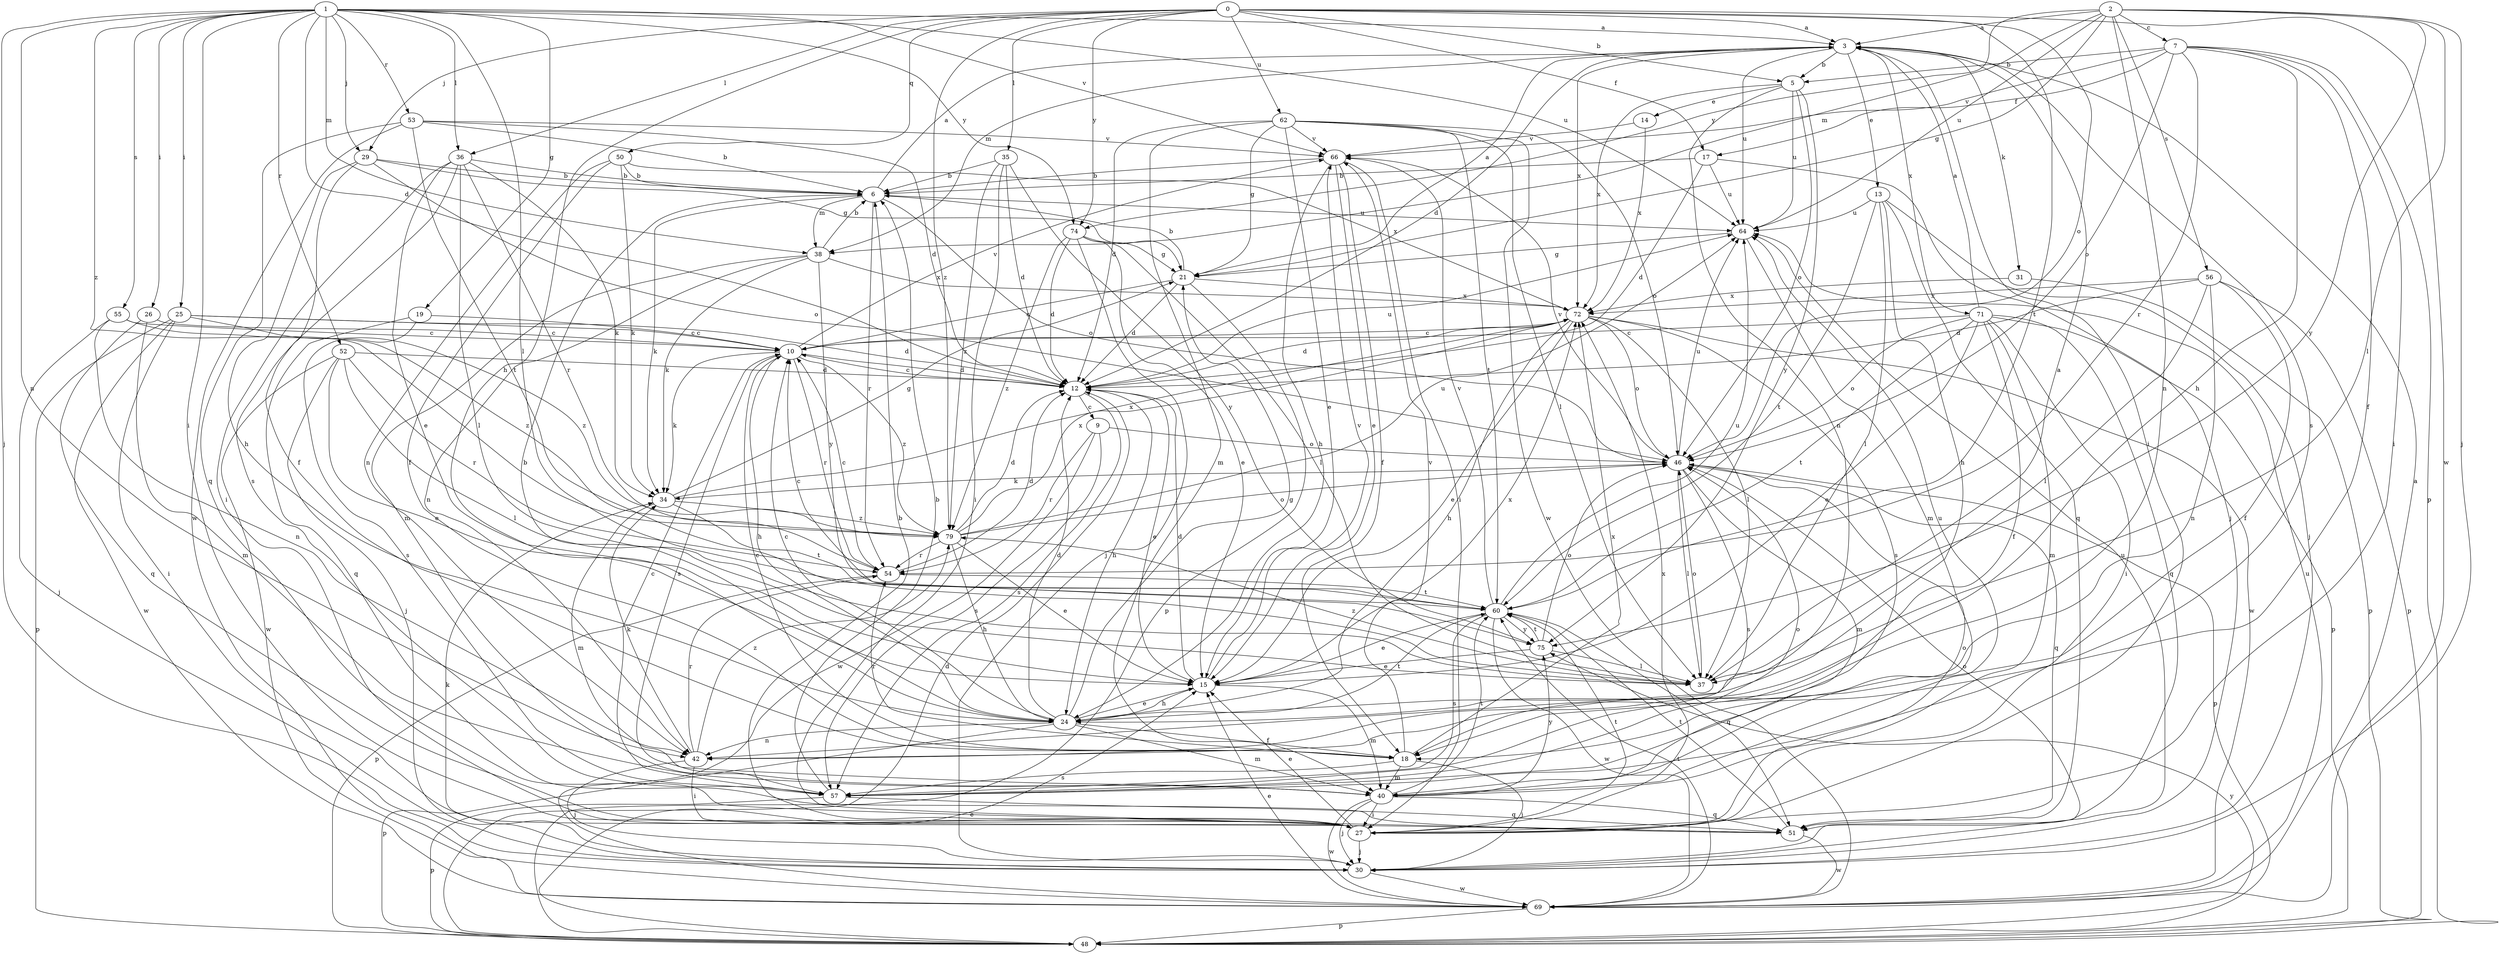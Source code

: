 strict digraph  {
0;
1;
2;
3;
5;
6;
7;
9;
10;
12;
13;
14;
15;
17;
18;
19;
21;
24;
25;
26;
27;
29;
30;
31;
34;
35;
36;
37;
38;
40;
42;
46;
48;
50;
51;
52;
53;
54;
55;
56;
57;
60;
62;
64;
66;
69;
71;
72;
74;
75;
79;
0 -> 3  [label=a];
0 -> 5  [label=b];
0 -> 17  [label=f];
0 -> 24  [label=h];
0 -> 29  [label=j];
0 -> 35  [label=l];
0 -> 36  [label=l];
0 -> 46  [label=o];
0 -> 50  [label=q];
0 -> 60  [label=t];
0 -> 62  [label=u];
0 -> 69  [label=w];
0 -> 74  [label=y];
0 -> 79  [label=z];
1 -> 3  [label=a];
1 -> 12  [label=d];
1 -> 19  [label=g];
1 -> 25  [label=i];
1 -> 26  [label=i];
1 -> 27  [label=i];
1 -> 29  [label=j];
1 -> 30  [label=j];
1 -> 36  [label=l];
1 -> 37  [label=l];
1 -> 38  [label=m];
1 -> 42  [label=n];
1 -> 52  [label=r];
1 -> 53  [label=r];
1 -> 55  [label=s];
1 -> 64  [label=u];
1 -> 66  [label=v];
1 -> 74  [label=y];
1 -> 79  [label=z];
2 -> 3  [label=a];
2 -> 7  [label=c];
2 -> 21  [label=g];
2 -> 30  [label=j];
2 -> 37  [label=l];
2 -> 38  [label=m];
2 -> 42  [label=n];
2 -> 56  [label=s];
2 -> 64  [label=u];
2 -> 74  [label=y];
2 -> 75  [label=y];
3 -> 5  [label=b];
3 -> 12  [label=d];
3 -> 13  [label=e];
3 -> 27  [label=i];
3 -> 31  [label=k];
3 -> 38  [label=m];
3 -> 57  [label=s];
3 -> 64  [label=u];
3 -> 71  [label=x];
3 -> 72  [label=x];
5 -> 14  [label=e];
5 -> 42  [label=n];
5 -> 46  [label=o];
5 -> 64  [label=u];
5 -> 72  [label=x];
5 -> 75  [label=y];
6 -> 3  [label=a];
6 -> 34  [label=k];
6 -> 38  [label=m];
6 -> 46  [label=o];
6 -> 54  [label=r];
6 -> 64  [label=u];
7 -> 5  [label=b];
7 -> 17  [label=f];
7 -> 18  [label=f];
7 -> 24  [label=h];
7 -> 27  [label=i];
7 -> 46  [label=o];
7 -> 48  [label=p];
7 -> 54  [label=r];
7 -> 66  [label=v];
9 -> 46  [label=o];
9 -> 54  [label=r];
9 -> 57  [label=s];
9 -> 69  [label=w];
10 -> 12  [label=d];
10 -> 24  [label=h];
10 -> 34  [label=k];
10 -> 54  [label=r];
10 -> 57  [label=s];
10 -> 66  [label=v];
10 -> 79  [label=z];
12 -> 9  [label=c];
12 -> 10  [label=c];
12 -> 15  [label=e];
12 -> 24  [label=h];
12 -> 57  [label=s];
12 -> 64  [label=u];
13 -> 24  [label=h];
13 -> 30  [label=j];
13 -> 37  [label=l];
13 -> 51  [label=q];
13 -> 60  [label=t];
13 -> 64  [label=u];
14 -> 66  [label=v];
14 -> 72  [label=x];
15 -> 12  [label=d];
15 -> 24  [label=h];
15 -> 40  [label=m];
15 -> 66  [label=v];
15 -> 72  [label=x];
17 -> 6  [label=b];
17 -> 12  [label=d];
17 -> 30  [label=j];
17 -> 64  [label=u];
18 -> 10  [label=c];
18 -> 30  [label=j];
18 -> 40  [label=m];
18 -> 54  [label=r];
18 -> 57  [label=s];
18 -> 66  [label=v];
18 -> 72  [label=x];
19 -> 10  [label=c];
19 -> 51  [label=q];
19 -> 57  [label=s];
21 -> 3  [label=a];
21 -> 6  [label=b];
21 -> 10  [label=c];
21 -> 12  [label=d];
21 -> 48  [label=p];
21 -> 72  [label=x];
24 -> 6  [label=b];
24 -> 10  [label=c];
24 -> 12  [label=d];
24 -> 15  [label=e];
24 -> 18  [label=f];
24 -> 21  [label=g];
24 -> 40  [label=m];
24 -> 42  [label=n];
24 -> 48  [label=p];
24 -> 60  [label=t];
25 -> 10  [label=c];
25 -> 12  [label=d];
25 -> 27  [label=i];
25 -> 48  [label=p];
25 -> 69  [label=w];
25 -> 79  [label=z];
26 -> 10  [label=c];
26 -> 40  [label=m];
26 -> 51  [label=q];
27 -> 6  [label=b];
27 -> 15  [label=e];
27 -> 30  [label=j];
27 -> 46  [label=o];
27 -> 60  [label=t];
27 -> 72  [label=x];
29 -> 6  [label=b];
29 -> 18  [label=f];
29 -> 21  [label=g];
29 -> 24  [label=h];
29 -> 46  [label=o];
30 -> 34  [label=k];
30 -> 46  [label=o];
30 -> 64  [label=u];
30 -> 69  [label=w];
31 -> 48  [label=p];
31 -> 72  [label=x];
34 -> 21  [label=g];
34 -> 40  [label=m];
34 -> 60  [label=t];
34 -> 72  [label=x];
34 -> 79  [label=z];
35 -> 6  [label=b];
35 -> 12  [label=d];
35 -> 27  [label=i];
35 -> 75  [label=y];
35 -> 79  [label=z];
36 -> 6  [label=b];
36 -> 15  [label=e];
36 -> 27  [label=i];
36 -> 34  [label=k];
36 -> 37  [label=l];
36 -> 54  [label=r];
36 -> 57  [label=s];
37 -> 3  [label=a];
37 -> 46  [label=o];
37 -> 79  [label=z];
38 -> 6  [label=b];
38 -> 34  [label=k];
38 -> 40  [label=m];
38 -> 42  [label=n];
38 -> 72  [label=x];
38 -> 75  [label=y];
40 -> 27  [label=i];
40 -> 30  [label=j];
40 -> 51  [label=q];
40 -> 60  [label=t];
40 -> 64  [label=u];
40 -> 69  [label=w];
40 -> 75  [label=y];
42 -> 27  [label=i];
42 -> 30  [label=j];
42 -> 34  [label=k];
42 -> 54  [label=r];
42 -> 79  [label=z];
46 -> 34  [label=k];
46 -> 37  [label=l];
46 -> 40  [label=m];
46 -> 48  [label=p];
46 -> 51  [label=q];
46 -> 57  [label=s];
46 -> 64  [label=u];
46 -> 66  [label=v];
48 -> 12  [label=d];
48 -> 15  [label=e];
48 -> 75  [label=y];
50 -> 6  [label=b];
50 -> 18  [label=f];
50 -> 34  [label=k];
50 -> 42  [label=n];
50 -> 72  [label=x];
51 -> 60  [label=t];
51 -> 69  [label=w];
52 -> 12  [label=d];
52 -> 15  [label=e];
52 -> 30  [label=j];
52 -> 37  [label=l];
52 -> 54  [label=r];
52 -> 69  [label=w];
53 -> 6  [label=b];
53 -> 12  [label=d];
53 -> 51  [label=q];
53 -> 60  [label=t];
53 -> 66  [label=v];
53 -> 69  [label=w];
54 -> 10  [label=c];
54 -> 12  [label=d];
54 -> 48  [label=p];
54 -> 60  [label=t];
55 -> 10  [label=c];
55 -> 30  [label=j];
55 -> 42  [label=n];
55 -> 79  [label=z];
56 -> 12  [label=d];
56 -> 18  [label=f];
56 -> 37  [label=l];
56 -> 42  [label=n];
56 -> 48  [label=p];
56 -> 72  [label=x];
57 -> 6  [label=b];
57 -> 10  [label=c];
57 -> 46  [label=o];
57 -> 48  [label=p];
57 -> 51  [label=q];
60 -> 10  [label=c];
60 -> 15  [label=e];
60 -> 51  [label=q];
60 -> 57  [label=s];
60 -> 64  [label=u];
60 -> 66  [label=v];
60 -> 69  [label=w];
60 -> 75  [label=y];
62 -> 12  [label=d];
62 -> 15  [label=e];
62 -> 21  [label=g];
62 -> 37  [label=l];
62 -> 40  [label=m];
62 -> 46  [label=o];
62 -> 60  [label=t];
62 -> 66  [label=v];
62 -> 69  [label=w];
64 -> 21  [label=g];
64 -> 40  [label=m];
66 -> 6  [label=b];
66 -> 15  [label=e];
66 -> 18  [label=f];
66 -> 24  [label=h];
66 -> 27  [label=i];
69 -> 3  [label=a];
69 -> 15  [label=e];
69 -> 48  [label=p];
69 -> 60  [label=t];
69 -> 64  [label=u];
71 -> 3  [label=a];
71 -> 10  [label=c];
71 -> 15  [label=e];
71 -> 18  [label=f];
71 -> 27  [label=i];
71 -> 40  [label=m];
71 -> 46  [label=o];
71 -> 48  [label=p];
71 -> 51  [label=q];
71 -> 60  [label=t];
72 -> 10  [label=c];
72 -> 12  [label=d];
72 -> 15  [label=e];
72 -> 24  [label=h];
72 -> 37  [label=l];
72 -> 46  [label=o];
72 -> 57  [label=s];
72 -> 69  [label=w];
74 -> 12  [label=d];
74 -> 15  [label=e];
74 -> 21  [label=g];
74 -> 30  [label=j];
74 -> 37  [label=l];
74 -> 79  [label=z];
75 -> 15  [label=e];
75 -> 37  [label=l];
75 -> 46  [label=o];
75 -> 60  [label=t];
79 -> 12  [label=d];
79 -> 15  [label=e];
79 -> 24  [label=h];
79 -> 46  [label=o];
79 -> 54  [label=r];
79 -> 64  [label=u];
79 -> 72  [label=x];
}
